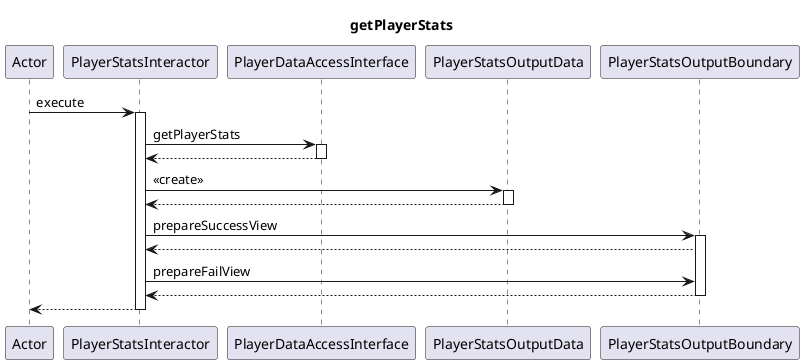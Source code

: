 @startuml
Title getPlayerStats
Actor -> PlayerStatsInteractor: execute
activate PlayerStatsInteractor
PlayerStatsInteractor -> PlayerDataAccessInterface: getPlayerStats
activate PlayerDataAccessInterface
PlayerDataAccessInterface --> PlayerStatsInteractor
deactivate PlayerDataAccessInterface
PlayerStatsInteractor -> PlayerStatsOutputData: <<create>>
activate PlayerStatsOutputData
PlayerStatsOutputData --> PlayerStatsInteractor
deactivate PlayerStatsOutputData
PlayerStatsInteractor -> PlayerStatsOutputBoundary: prepareSuccessView
activate PlayerStatsOutputBoundary
PlayerStatsOutputBoundary --> PlayerStatsInteractor
PlayerStatsInteractor -> PlayerStatsOutputBoundary: prepareFailView
PlayerStatsOutputBoundary --> PlayerStatsInteractor
deactivate PlayerStatsOutputBoundary
PlayerStatsInteractor --> Actor
deactivate PlayerStatsInteractor
@enduml
